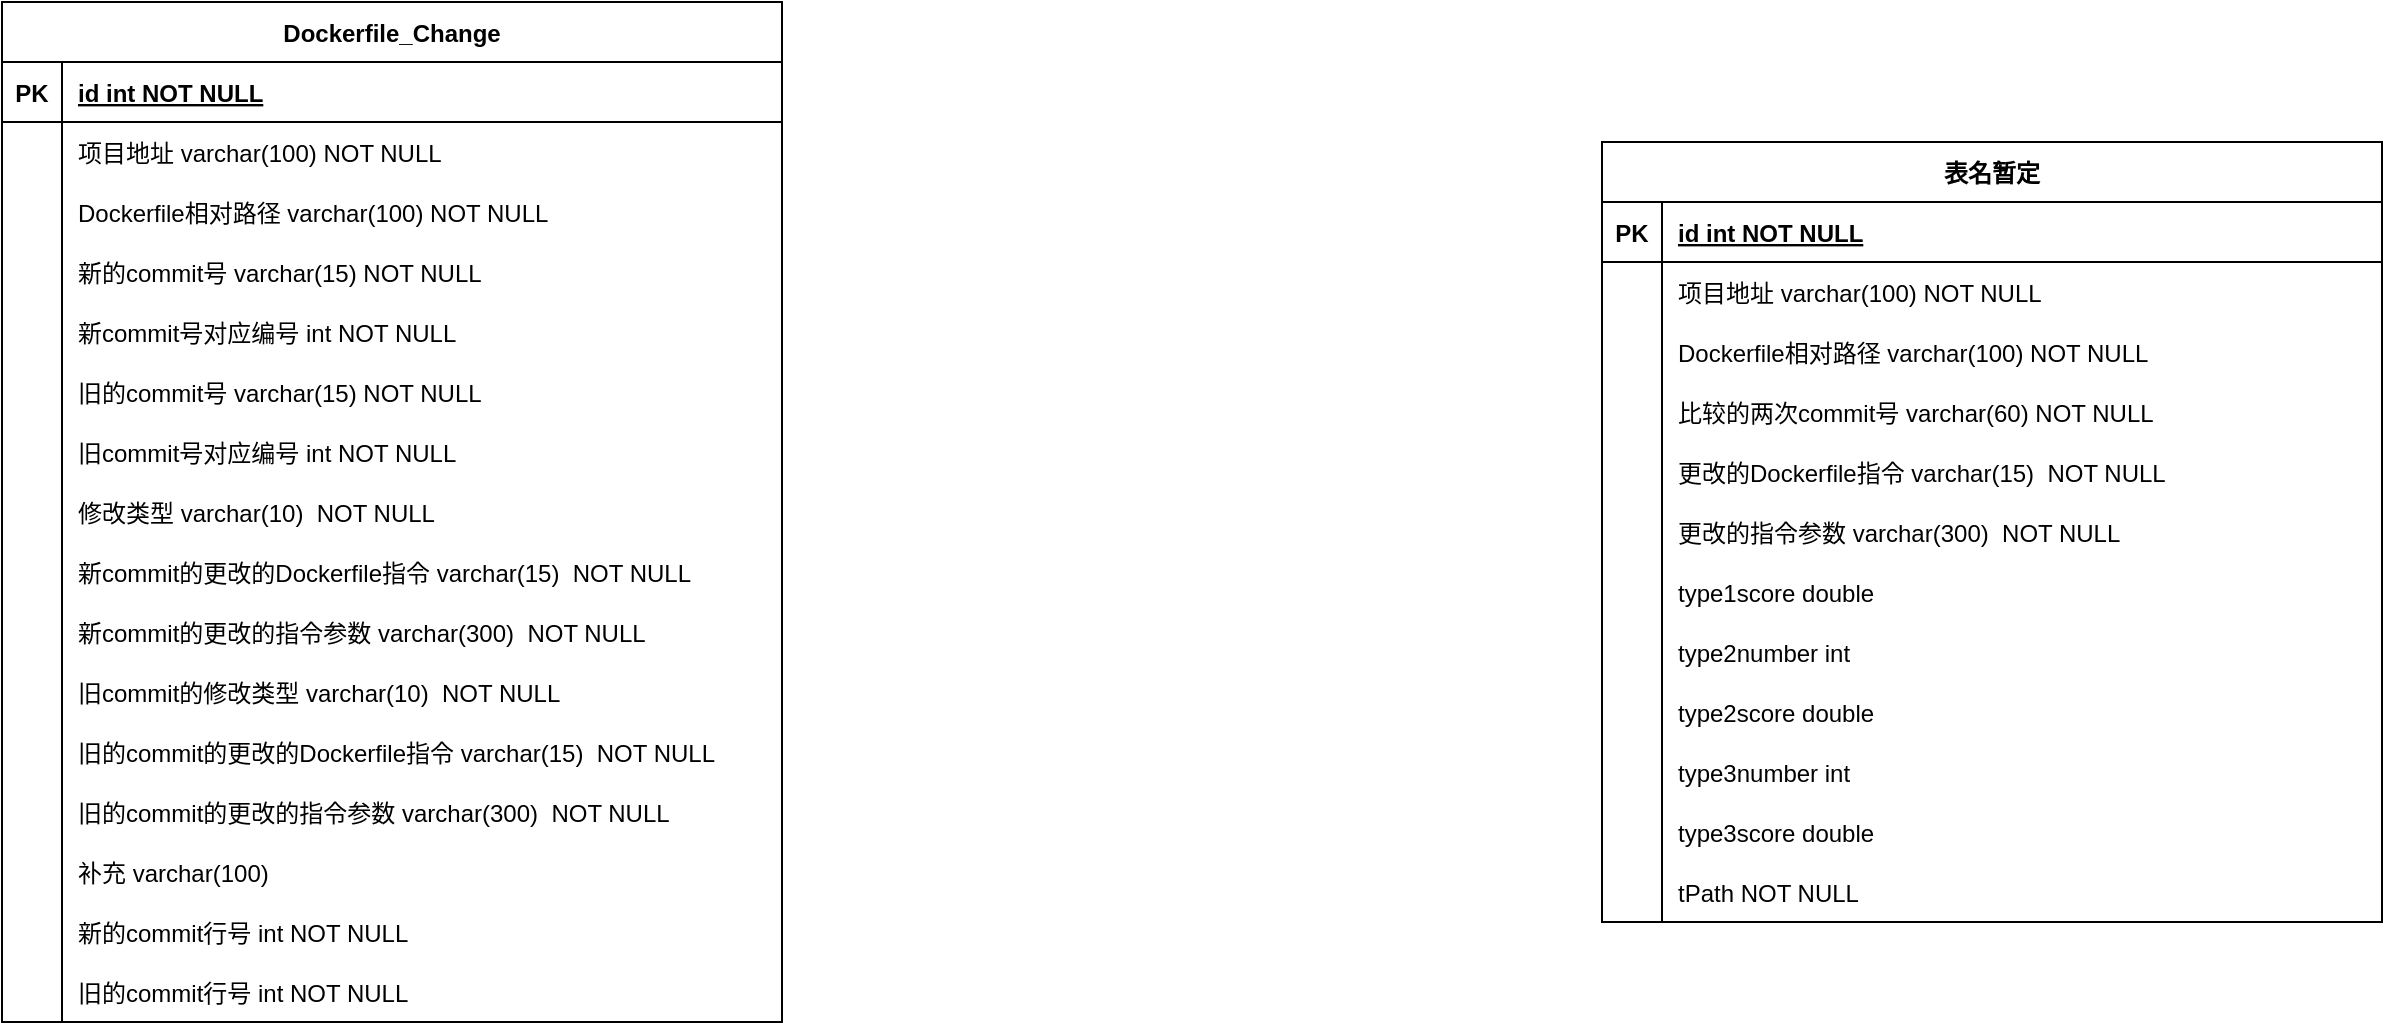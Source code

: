 <mxfile version="20.8.16" type="device"><diagram id="R2lEEEUBdFMjLlhIrx00" name="Page-1"><mxGraphModel dx="1434" dy="836" grid="1" gridSize="10" guides="1" tooltips="1" connect="1" arrows="1" fold="1" page="1" pageScale="1" pageWidth="2339" pageHeight="3300" math="0" shadow="0" extFonts="Permanent Marker^https://fonts.googleapis.com/css?family=Permanent+Marker"><root><mxCell id="0"/><mxCell id="1" parent="0"/><mxCell id="a6d0J7Xldb4bQpD7d6hi-81" value="Dockerfile_Change" style="shape=table;startSize=30;container=1;collapsible=1;childLayout=tableLayout;fixedRows=1;rowLines=0;fontStyle=1;align=center;resizeLast=1;" parent="1" vertex="1"><mxGeometry x="210" y="310" width="390" height="510" as="geometry"><mxRectangle x="210" y="420" width="90" height="30" as="alternateBounds"/></mxGeometry></mxCell><mxCell id="a6d0J7Xldb4bQpD7d6hi-82" value="" style="shape=partialRectangle;collapsible=0;dropTarget=0;pointerEvents=0;fillColor=none;points=[[0,0.5],[1,0.5]];portConstraint=eastwest;top=0;left=0;right=0;bottom=1;" parent="a6d0J7Xldb4bQpD7d6hi-81" vertex="1"><mxGeometry y="30" width="390" height="30" as="geometry"/></mxCell><mxCell id="a6d0J7Xldb4bQpD7d6hi-83" value="PK" style="shape=partialRectangle;overflow=hidden;connectable=0;fillColor=none;top=0;left=0;bottom=0;right=0;fontStyle=1;" parent="a6d0J7Xldb4bQpD7d6hi-82" vertex="1"><mxGeometry width="30" height="30" as="geometry"><mxRectangle width="30" height="30" as="alternateBounds"/></mxGeometry></mxCell><mxCell id="a6d0J7Xldb4bQpD7d6hi-84" value="id int NOT NULL " style="shape=partialRectangle;overflow=hidden;connectable=0;fillColor=none;top=0;left=0;bottom=0;right=0;align=left;spacingLeft=6;fontStyle=5;" parent="a6d0J7Xldb4bQpD7d6hi-82" vertex="1"><mxGeometry x="30" width="360" height="30" as="geometry"><mxRectangle width="360" height="30" as="alternateBounds"/></mxGeometry></mxCell><mxCell id="a6d0J7Xldb4bQpD7d6hi-85" value="" style="shape=partialRectangle;collapsible=0;dropTarget=0;pointerEvents=0;fillColor=none;points=[[0,0.5],[1,0.5]];portConstraint=eastwest;top=0;left=0;right=0;bottom=0;" parent="a6d0J7Xldb4bQpD7d6hi-81" vertex="1"><mxGeometry y="60" width="390" height="30" as="geometry"/></mxCell><mxCell id="a6d0J7Xldb4bQpD7d6hi-86" value="" style="shape=partialRectangle;overflow=hidden;connectable=0;fillColor=none;top=0;left=0;bottom=0;right=0;" parent="a6d0J7Xldb4bQpD7d6hi-85" vertex="1"><mxGeometry width="30" height="30" as="geometry"><mxRectangle width="30" height="30" as="alternateBounds"/></mxGeometry></mxCell><mxCell id="a6d0J7Xldb4bQpD7d6hi-87" value="项目地址 varchar(100) NOT NULL" style="shape=partialRectangle;overflow=hidden;connectable=0;fillColor=none;top=0;left=0;bottom=0;right=0;align=left;spacingLeft=6;" parent="a6d0J7Xldb4bQpD7d6hi-85" vertex="1"><mxGeometry x="30" width="360" height="30" as="geometry"><mxRectangle width="360" height="30" as="alternateBounds"/></mxGeometry></mxCell><mxCell id="a6d0J7Xldb4bQpD7d6hi-91" style="shape=partialRectangle;collapsible=0;dropTarget=0;pointerEvents=0;fillColor=none;points=[[0,0.5],[1,0.5]];portConstraint=eastwest;top=0;left=0;right=0;bottom=0;" parent="a6d0J7Xldb4bQpD7d6hi-81" vertex="1"><mxGeometry y="90" width="390" height="30" as="geometry"/></mxCell><mxCell id="a6d0J7Xldb4bQpD7d6hi-92" style="shape=partialRectangle;overflow=hidden;connectable=0;fillColor=none;top=0;left=0;bottom=0;right=0;" parent="a6d0J7Xldb4bQpD7d6hi-91" vertex="1"><mxGeometry width="30" height="30" as="geometry"><mxRectangle width="30" height="30" as="alternateBounds"/></mxGeometry></mxCell><mxCell id="a6d0J7Xldb4bQpD7d6hi-93" value="Dockerfile相对路径 varchar(100) NOT NULL" style="shape=partialRectangle;overflow=hidden;connectable=0;fillColor=none;top=0;left=0;bottom=0;right=0;align=left;spacingLeft=6;" parent="a6d0J7Xldb4bQpD7d6hi-91" vertex="1"><mxGeometry x="30" width="360" height="30" as="geometry"><mxRectangle width="360" height="30" as="alternateBounds"/></mxGeometry></mxCell><mxCell id="a6d0J7Xldb4bQpD7d6hi-94" style="shape=partialRectangle;collapsible=0;dropTarget=0;pointerEvents=0;fillColor=none;points=[[0,0.5],[1,0.5]];portConstraint=eastwest;top=0;left=0;right=0;bottom=0;" parent="a6d0J7Xldb4bQpD7d6hi-81" vertex="1"><mxGeometry y="120" width="390" height="30" as="geometry"/></mxCell><mxCell id="a6d0J7Xldb4bQpD7d6hi-95" style="shape=partialRectangle;overflow=hidden;connectable=0;fillColor=none;top=0;left=0;bottom=0;right=0;" parent="a6d0J7Xldb4bQpD7d6hi-94" vertex="1"><mxGeometry width="30" height="30" as="geometry"><mxRectangle width="30" height="30" as="alternateBounds"/></mxGeometry></mxCell><mxCell id="a6d0J7Xldb4bQpD7d6hi-96" value="新的commit号 varchar(15) NOT NULL" style="shape=partialRectangle;overflow=hidden;connectable=0;fillColor=none;top=0;left=0;bottom=0;right=0;align=left;spacingLeft=6;" parent="a6d0J7Xldb4bQpD7d6hi-94" vertex="1"><mxGeometry x="30" width="360" height="30" as="geometry"><mxRectangle width="360" height="30" as="alternateBounds"/></mxGeometry></mxCell><mxCell id="dY8TwkPUOMds6dmqS78L-44" style="shape=partialRectangle;collapsible=0;dropTarget=0;pointerEvents=0;fillColor=none;points=[[0,0.5],[1,0.5]];portConstraint=eastwest;top=0;left=0;right=0;bottom=0;" vertex="1" parent="a6d0J7Xldb4bQpD7d6hi-81"><mxGeometry y="150" width="390" height="30" as="geometry"/></mxCell><mxCell id="dY8TwkPUOMds6dmqS78L-45" style="shape=partialRectangle;overflow=hidden;connectable=0;fillColor=none;top=0;left=0;bottom=0;right=0;" vertex="1" parent="dY8TwkPUOMds6dmqS78L-44"><mxGeometry width="30" height="30" as="geometry"><mxRectangle width="30" height="30" as="alternateBounds"/></mxGeometry></mxCell><mxCell id="dY8TwkPUOMds6dmqS78L-46" value="新commit号对应编号 int NOT NULL" style="shape=partialRectangle;overflow=hidden;connectable=0;fillColor=none;top=0;left=0;bottom=0;right=0;align=left;spacingLeft=6;" vertex="1" parent="dY8TwkPUOMds6dmqS78L-44"><mxGeometry x="30" width="360" height="30" as="geometry"><mxRectangle width="360" height="30" as="alternateBounds"/></mxGeometry></mxCell><mxCell id="dY8TwkPUOMds6dmqS78L-41" style="shape=partialRectangle;collapsible=0;dropTarget=0;pointerEvents=0;fillColor=none;points=[[0,0.5],[1,0.5]];portConstraint=eastwest;top=0;left=0;right=0;bottom=0;" vertex="1" parent="a6d0J7Xldb4bQpD7d6hi-81"><mxGeometry y="180" width="390" height="30" as="geometry"/></mxCell><mxCell id="dY8TwkPUOMds6dmqS78L-42" style="shape=partialRectangle;overflow=hidden;connectable=0;fillColor=none;top=0;left=0;bottom=0;right=0;" vertex="1" parent="dY8TwkPUOMds6dmqS78L-41"><mxGeometry width="30" height="30" as="geometry"><mxRectangle width="30" height="30" as="alternateBounds"/></mxGeometry></mxCell><mxCell id="dY8TwkPUOMds6dmqS78L-43" value="旧的commit号 varchar(15) NOT NULL" style="shape=partialRectangle;overflow=hidden;connectable=0;fillColor=none;top=0;left=0;bottom=0;right=0;align=left;spacingLeft=6;" vertex="1" parent="dY8TwkPUOMds6dmqS78L-41"><mxGeometry x="30" width="360" height="30" as="geometry"><mxRectangle width="360" height="30" as="alternateBounds"/></mxGeometry></mxCell><mxCell id="dY8TwkPUOMds6dmqS78L-38" style="shape=partialRectangle;collapsible=0;dropTarget=0;pointerEvents=0;fillColor=none;points=[[0,0.5],[1,0.5]];portConstraint=eastwest;top=0;left=0;right=0;bottom=0;" vertex="1" parent="a6d0J7Xldb4bQpD7d6hi-81"><mxGeometry y="210" width="390" height="30" as="geometry"/></mxCell><mxCell id="dY8TwkPUOMds6dmqS78L-39" style="shape=partialRectangle;overflow=hidden;connectable=0;fillColor=none;top=0;left=0;bottom=0;right=0;" vertex="1" parent="dY8TwkPUOMds6dmqS78L-38"><mxGeometry width="30" height="30" as="geometry"><mxRectangle width="30" height="30" as="alternateBounds"/></mxGeometry></mxCell><mxCell id="dY8TwkPUOMds6dmqS78L-40" value="旧commit号对应编号 int NOT NULL" style="shape=partialRectangle;overflow=hidden;connectable=0;fillColor=none;top=0;left=0;bottom=0;right=0;align=left;spacingLeft=6;" vertex="1" parent="dY8TwkPUOMds6dmqS78L-38"><mxGeometry x="30" width="360" height="30" as="geometry"><mxRectangle width="360" height="30" as="alternateBounds"/></mxGeometry></mxCell><mxCell id="dY8TwkPUOMds6dmqS78L-47" style="shape=partialRectangle;collapsible=0;dropTarget=0;pointerEvents=0;fillColor=none;points=[[0,0.5],[1,0.5]];portConstraint=eastwest;top=0;left=0;right=0;bottom=0;" vertex="1" parent="a6d0J7Xldb4bQpD7d6hi-81"><mxGeometry y="240" width="390" height="30" as="geometry"/></mxCell><mxCell id="dY8TwkPUOMds6dmqS78L-48" style="shape=partialRectangle;overflow=hidden;connectable=0;fillColor=none;top=0;left=0;bottom=0;right=0;" vertex="1" parent="dY8TwkPUOMds6dmqS78L-47"><mxGeometry width="30" height="30" as="geometry"><mxRectangle width="30" height="30" as="alternateBounds"/></mxGeometry></mxCell><mxCell id="dY8TwkPUOMds6dmqS78L-49" value="修改类型 varchar(10)  NOT NULL" style="shape=partialRectangle;overflow=hidden;connectable=0;fillColor=none;top=0;left=0;bottom=0;right=0;align=left;spacingLeft=6;" vertex="1" parent="dY8TwkPUOMds6dmqS78L-47"><mxGeometry x="30" width="360" height="30" as="geometry"><mxRectangle width="360" height="30" as="alternateBounds"/></mxGeometry></mxCell><mxCell id="a6d0J7Xldb4bQpD7d6hi-97" style="shape=partialRectangle;collapsible=0;dropTarget=0;pointerEvents=0;fillColor=none;points=[[0,0.5],[1,0.5]];portConstraint=eastwest;top=0;left=0;right=0;bottom=0;" parent="a6d0J7Xldb4bQpD7d6hi-81" vertex="1"><mxGeometry y="270" width="390" height="30" as="geometry"/></mxCell><mxCell id="a6d0J7Xldb4bQpD7d6hi-98" style="shape=partialRectangle;overflow=hidden;connectable=0;fillColor=none;top=0;left=0;bottom=0;right=0;" parent="a6d0J7Xldb4bQpD7d6hi-97" vertex="1"><mxGeometry width="30" height="30" as="geometry"><mxRectangle width="30" height="30" as="alternateBounds"/></mxGeometry></mxCell><mxCell id="a6d0J7Xldb4bQpD7d6hi-99" value="新commit的更改的Dockerfile指令 varchar(15)  NOT NULL" style="shape=partialRectangle;overflow=hidden;connectable=0;fillColor=none;top=0;left=0;bottom=0;right=0;align=left;spacingLeft=6;" parent="a6d0J7Xldb4bQpD7d6hi-97" vertex="1"><mxGeometry x="30" width="360" height="30" as="geometry"><mxRectangle width="360" height="30" as="alternateBounds"/></mxGeometry></mxCell><mxCell id="dY8TwkPUOMds6dmqS78L-63" style="shape=partialRectangle;collapsible=0;dropTarget=0;pointerEvents=0;fillColor=none;points=[[0,0.5],[1,0.5]];portConstraint=eastwest;top=0;left=0;right=0;bottom=0;" vertex="1" parent="a6d0J7Xldb4bQpD7d6hi-81"><mxGeometry y="300" width="390" height="30" as="geometry"/></mxCell><mxCell id="dY8TwkPUOMds6dmqS78L-64" style="shape=partialRectangle;overflow=hidden;connectable=0;fillColor=none;top=0;left=0;bottom=0;right=0;" vertex="1" parent="dY8TwkPUOMds6dmqS78L-63"><mxGeometry width="30" height="30" as="geometry"><mxRectangle width="30" height="30" as="alternateBounds"/></mxGeometry></mxCell><mxCell id="dY8TwkPUOMds6dmqS78L-65" value="新commit的更改的指令参数 varchar(300)  NOT NULL" style="shape=partialRectangle;overflow=hidden;connectable=0;fillColor=none;top=0;left=0;bottom=0;right=0;align=left;spacingLeft=6;" vertex="1" parent="dY8TwkPUOMds6dmqS78L-63"><mxGeometry x="30" width="360" height="30" as="geometry"><mxRectangle width="360" height="30" as="alternateBounds"/></mxGeometry></mxCell><mxCell id="dY8TwkPUOMds6dmqS78L-66" style="shape=partialRectangle;collapsible=0;dropTarget=0;pointerEvents=0;fillColor=none;points=[[0,0.5],[1,0.5]];portConstraint=eastwest;top=0;left=0;right=0;bottom=0;" vertex="1" parent="a6d0J7Xldb4bQpD7d6hi-81"><mxGeometry y="330" width="390" height="30" as="geometry"/></mxCell><mxCell id="dY8TwkPUOMds6dmqS78L-67" style="shape=partialRectangle;overflow=hidden;connectable=0;fillColor=none;top=0;left=0;bottom=0;right=0;" vertex="1" parent="dY8TwkPUOMds6dmqS78L-66"><mxGeometry width="30" height="30" as="geometry"><mxRectangle width="30" height="30" as="alternateBounds"/></mxGeometry></mxCell><mxCell id="dY8TwkPUOMds6dmqS78L-68" value="旧commit的修改类型 varchar(10)  NOT NULL" style="shape=partialRectangle;overflow=hidden;connectable=0;fillColor=none;top=0;left=0;bottom=0;right=0;align=left;spacingLeft=6;" vertex="1" parent="dY8TwkPUOMds6dmqS78L-66"><mxGeometry x="30" width="360" height="30" as="geometry"><mxRectangle width="360" height="30" as="alternateBounds"/></mxGeometry></mxCell><mxCell id="dY8TwkPUOMds6dmqS78L-60" style="shape=partialRectangle;collapsible=0;dropTarget=0;pointerEvents=0;fillColor=none;points=[[0,0.5],[1,0.5]];portConstraint=eastwest;top=0;left=0;right=0;bottom=0;" vertex="1" parent="a6d0J7Xldb4bQpD7d6hi-81"><mxGeometry y="360" width="390" height="30" as="geometry"/></mxCell><mxCell id="dY8TwkPUOMds6dmqS78L-61" style="shape=partialRectangle;overflow=hidden;connectable=0;fillColor=none;top=0;left=0;bottom=0;right=0;" vertex="1" parent="dY8TwkPUOMds6dmqS78L-60"><mxGeometry width="30" height="30" as="geometry"><mxRectangle width="30" height="30" as="alternateBounds"/></mxGeometry></mxCell><mxCell id="dY8TwkPUOMds6dmqS78L-62" value="旧的commit的更改的Dockerfile指令 varchar(15)  NOT NULL" style="shape=partialRectangle;overflow=hidden;connectable=0;fillColor=none;top=0;left=0;bottom=0;right=0;align=left;spacingLeft=6;" vertex="1" parent="dY8TwkPUOMds6dmqS78L-60"><mxGeometry x="30" width="360" height="30" as="geometry"><mxRectangle width="360" height="30" as="alternateBounds"/></mxGeometry></mxCell><mxCell id="a6d0J7Xldb4bQpD7d6hi-100" style="shape=partialRectangle;collapsible=0;dropTarget=0;pointerEvents=0;fillColor=none;points=[[0,0.5],[1,0.5]];portConstraint=eastwest;top=0;left=0;right=0;bottom=0;" parent="a6d0J7Xldb4bQpD7d6hi-81" vertex="1"><mxGeometry y="390" width="390" height="30" as="geometry"/></mxCell><mxCell id="a6d0J7Xldb4bQpD7d6hi-101" style="shape=partialRectangle;overflow=hidden;connectable=0;fillColor=none;top=0;left=0;bottom=0;right=0;" parent="a6d0J7Xldb4bQpD7d6hi-100" vertex="1"><mxGeometry width="30" height="30" as="geometry"><mxRectangle width="30" height="30" as="alternateBounds"/></mxGeometry></mxCell><mxCell id="a6d0J7Xldb4bQpD7d6hi-102" value="旧的commit的更改的指令参数 varchar(300)  NOT NULL" style="shape=partialRectangle;overflow=hidden;connectable=0;fillColor=none;top=0;left=0;bottom=0;right=0;align=left;spacingLeft=6;" parent="a6d0J7Xldb4bQpD7d6hi-100" vertex="1"><mxGeometry x="30" width="360" height="30" as="geometry"><mxRectangle width="360" height="30" as="alternateBounds"/></mxGeometry></mxCell><mxCell id="dY8TwkPUOMds6dmqS78L-50" style="shape=partialRectangle;collapsible=0;dropTarget=0;pointerEvents=0;fillColor=none;points=[[0,0.5],[1,0.5]];portConstraint=eastwest;top=0;left=0;right=0;bottom=0;" vertex="1" parent="a6d0J7Xldb4bQpD7d6hi-81"><mxGeometry y="420" width="390" height="30" as="geometry"/></mxCell><mxCell id="dY8TwkPUOMds6dmqS78L-51" style="shape=partialRectangle;overflow=hidden;connectable=0;fillColor=none;top=0;left=0;bottom=0;right=0;" vertex="1" parent="dY8TwkPUOMds6dmqS78L-50"><mxGeometry width="30" height="30" as="geometry"><mxRectangle width="30" height="30" as="alternateBounds"/></mxGeometry></mxCell><mxCell id="dY8TwkPUOMds6dmqS78L-52" value="补充 varchar(100) " style="shape=partialRectangle;overflow=hidden;connectable=0;fillColor=none;top=0;left=0;bottom=0;right=0;align=left;spacingLeft=6;" vertex="1" parent="dY8TwkPUOMds6dmqS78L-50"><mxGeometry x="30" width="360" height="30" as="geometry"><mxRectangle width="360" height="30" as="alternateBounds"/></mxGeometry></mxCell><mxCell id="dY8TwkPUOMds6dmqS78L-53" style="shape=partialRectangle;collapsible=0;dropTarget=0;pointerEvents=0;fillColor=none;points=[[0,0.5],[1,0.5]];portConstraint=eastwest;top=0;left=0;right=0;bottom=0;" vertex="1" parent="a6d0J7Xldb4bQpD7d6hi-81"><mxGeometry y="450" width="390" height="30" as="geometry"/></mxCell><mxCell id="dY8TwkPUOMds6dmqS78L-54" style="shape=partialRectangle;overflow=hidden;connectable=0;fillColor=none;top=0;left=0;bottom=0;right=0;" vertex="1" parent="dY8TwkPUOMds6dmqS78L-53"><mxGeometry width="30" height="30" as="geometry"><mxRectangle width="30" height="30" as="alternateBounds"/></mxGeometry></mxCell><mxCell id="dY8TwkPUOMds6dmqS78L-55" value="新的commit行号 int NOT NULL" style="shape=partialRectangle;overflow=hidden;connectable=0;fillColor=none;top=0;left=0;bottom=0;right=0;align=left;spacingLeft=6;" vertex="1" parent="dY8TwkPUOMds6dmqS78L-53"><mxGeometry x="30" width="360" height="30" as="geometry"><mxRectangle width="360" height="30" as="alternateBounds"/></mxGeometry></mxCell><mxCell id="dY8TwkPUOMds6dmqS78L-56" style="shape=partialRectangle;collapsible=0;dropTarget=0;pointerEvents=0;fillColor=none;points=[[0,0.5],[1,0.5]];portConstraint=eastwest;top=0;left=0;right=0;bottom=0;" vertex="1" parent="a6d0J7Xldb4bQpD7d6hi-81"><mxGeometry y="480" width="390" height="30" as="geometry"/></mxCell><mxCell id="dY8TwkPUOMds6dmqS78L-57" style="shape=partialRectangle;overflow=hidden;connectable=0;fillColor=none;top=0;left=0;bottom=0;right=0;" vertex="1" parent="dY8TwkPUOMds6dmqS78L-56"><mxGeometry width="30" height="30" as="geometry"><mxRectangle width="30" height="30" as="alternateBounds"/></mxGeometry></mxCell><mxCell id="dY8TwkPUOMds6dmqS78L-58" value="旧的commit行号 int NOT NULL" style="shape=partialRectangle;overflow=hidden;connectable=0;fillColor=none;top=0;left=0;bottom=0;right=0;align=left;spacingLeft=6;" vertex="1" parent="dY8TwkPUOMds6dmqS78L-56"><mxGeometry x="30" width="360" height="30" as="geometry"><mxRectangle width="360" height="30" as="alternateBounds"/></mxGeometry></mxCell><mxCell id="dY8TwkPUOMds6dmqS78L-1" value="表名暂定" style="shape=table;startSize=30;container=1;collapsible=1;childLayout=tableLayout;fixedRows=1;rowLines=0;fontStyle=1;align=center;resizeLast=1;" vertex="1" parent="1"><mxGeometry x="1010" y="380" width="390" height="390" as="geometry"><mxRectangle x="120" y="120" width="90" height="30" as="alternateBounds"/></mxGeometry></mxCell><mxCell id="dY8TwkPUOMds6dmqS78L-2" value="" style="shape=partialRectangle;collapsible=0;dropTarget=0;pointerEvents=0;fillColor=none;points=[[0,0.5],[1,0.5]];portConstraint=eastwest;top=0;left=0;right=0;bottom=1;" vertex="1" parent="dY8TwkPUOMds6dmqS78L-1"><mxGeometry y="30" width="390" height="30" as="geometry"/></mxCell><mxCell id="dY8TwkPUOMds6dmqS78L-3" value="PK" style="shape=partialRectangle;overflow=hidden;connectable=0;fillColor=none;top=0;left=0;bottom=0;right=0;fontStyle=1;" vertex="1" parent="dY8TwkPUOMds6dmqS78L-2"><mxGeometry width="30" height="30" as="geometry"><mxRectangle width="30" height="30" as="alternateBounds"/></mxGeometry></mxCell><mxCell id="dY8TwkPUOMds6dmqS78L-4" value="id int NOT NULL " style="shape=partialRectangle;overflow=hidden;connectable=0;fillColor=none;top=0;left=0;bottom=0;right=0;align=left;spacingLeft=6;fontStyle=5;" vertex="1" parent="dY8TwkPUOMds6dmqS78L-2"><mxGeometry x="30" width="360" height="30" as="geometry"><mxRectangle width="360" height="30" as="alternateBounds"/></mxGeometry></mxCell><mxCell id="dY8TwkPUOMds6dmqS78L-5" value="" style="shape=partialRectangle;collapsible=0;dropTarget=0;pointerEvents=0;fillColor=none;points=[[0,0.5],[1,0.5]];portConstraint=eastwest;top=0;left=0;right=0;bottom=0;" vertex="1" parent="dY8TwkPUOMds6dmqS78L-1"><mxGeometry y="60" width="390" height="30" as="geometry"/></mxCell><mxCell id="dY8TwkPUOMds6dmqS78L-6" value="" style="shape=partialRectangle;overflow=hidden;connectable=0;fillColor=none;top=0;left=0;bottom=0;right=0;" vertex="1" parent="dY8TwkPUOMds6dmqS78L-5"><mxGeometry width="30" height="30" as="geometry"><mxRectangle width="30" height="30" as="alternateBounds"/></mxGeometry></mxCell><mxCell id="dY8TwkPUOMds6dmqS78L-7" value="项目地址 varchar(100) NOT NULL" style="shape=partialRectangle;overflow=hidden;connectable=0;fillColor=none;top=0;left=0;bottom=0;right=0;align=left;spacingLeft=6;" vertex="1" parent="dY8TwkPUOMds6dmqS78L-5"><mxGeometry x="30" width="360" height="30" as="geometry"><mxRectangle width="360" height="30" as="alternateBounds"/></mxGeometry></mxCell><mxCell id="dY8TwkPUOMds6dmqS78L-8" style="shape=partialRectangle;collapsible=0;dropTarget=0;pointerEvents=0;fillColor=none;points=[[0,0.5],[1,0.5]];portConstraint=eastwest;top=0;left=0;right=0;bottom=0;" vertex="1" parent="dY8TwkPUOMds6dmqS78L-1"><mxGeometry y="90" width="390" height="30" as="geometry"/></mxCell><mxCell id="dY8TwkPUOMds6dmqS78L-9" style="shape=partialRectangle;overflow=hidden;connectable=0;fillColor=none;top=0;left=0;bottom=0;right=0;" vertex="1" parent="dY8TwkPUOMds6dmqS78L-8"><mxGeometry width="30" height="30" as="geometry"><mxRectangle width="30" height="30" as="alternateBounds"/></mxGeometry></mxCell><mxCell id="dY8TwkPUOMds6dmqS78L-10" value="Dockerfile相对路径 varchar(100) NOT NULL" style="shape=partialRectangle;overflow=hidden;connectable=0;fillColor=none;top=0;left=0;bottom=0;right=0;align=left;spacingLeft=6;" vertex="1" parent="dY8TwkPUOMds6dmqS78L-8"><mxGeometry x="30" width="360" height="30" as="geometry"><mxRectangle width="360" height="30" as="alternateBounds"/></mxGeometry></mxCell><mxCell id="dY8TwkPUOMds6dmqS78L-11" style="shape=partialRectangle;collapsible=0;dropTarget=0;pointerEvents=0;fillColor=none;points=[[0,0.5],[1,0.5]];portConstraint=eastwest;top=0;left=0;right=0;bottom=0;" vertex="1" parent="dY8TwkPUOMds6dmqS78L-1"><mxGeometry y="120" width="390" height="30" as="geometry"/></mxCell><mxCell id="dY8TwkPUOMds6dmqS78L-12" style="shape=partialRectangle;overflow=hidden;connectable=0;fillColor=none;top=0;left=0;bottom=0;right=0;" vertex="1" parent="dY8TwkPUOMds6dmqS78L-11"><mxGeometry width="30" height="30" as="geometry"><mxRectangle width="30" height="30" as="alternateBounds"/></mxGeometry></mxCell><mxCell id="dY8TwkPUOMds6dmqS78L-13" value="比较的两次commit号 varchar(60) NOT NULL" style="shape=partialRectangle;overflow=hidden;connectable=0;fillColor=none;top=0;left=0;bottom=0;right=0;align=left;spacingLeft=6;" vertex="1" parent="dY8TwkPUOMds6dmqS78L-11"><mxGeometry x="30" width="360" height="30" as="geometry"><mxRectangle width="360" height="30" as="alternateBounds"/></mxGeometry></mxCell><mxCell id="dY8TwkPUOMds6dmqS78L-14" style="shape=partialRectangle;collapsible=0;dropTarget=0;pointerEvents=0;fillColor=none;points=[[0,0.5],[1,0.5]];portConstraint=eastwest;top=0;left=0;right=0;bottom=0;" vertex="1" parent="dY8TwkPUOMds6dmqS78L-1"><mxGeometry y="150" width="390" height="30" as="geometry"/></mxCell><mxCell id="dY8TwkPUOMds6dmqS78L-15" style="shape=partialRectangle;overflow=hidden;connectable=0;fillColor=none;top=0;left=0;bottom=0;right=0;" vertex="1" parent="dY8TwkPUOMds6dmqS78L-14"><mxGeometry width="30" height="30" as="geometry"><mxRectangle width="30" height="30" as="alternateBounds"/></mxGeometry></mxCell><mxCell id="dY8TwkPUOMds6dmqS78L-16" value="更改的Dockerfile指令 varchar(15)  NOT NULL" style="shape=partialRectangle;overflow=hidden;connectable=0;fillColor=none;top=0;left=0;bottom=0;right=0;align=left;spacingLeft=6;" vertex="1" parent="dY8TwkPUOMds6dmqS78L-14"><mxGeometry x="30" width="360" height="30" as="geometry"><mxRectangle width="360" height="30" as="alternateBounds"/></mxGeometry></mxCell><mxCell id="dY8TwkPUOMds6dmqS78L-17" style="shape=partialRectangle;collapsible=0;dropTarget=0;pointerEvents=0;fillColor=none;points=[[0,0.5],[1,0.5]];portConstraint=eastwest;top=0;left=0;right=0;bottom=0;" vertex="1" parent="dY8TwkPUOMds6dmqS78L-1"><mxGeometry y="180" width="390" height="30" as="geometry"/></mxCell><mxCell id="dY8TwkPUOMds6dmqS78L-18" style="shape=partialRectangle;overflow=hidden;connectable=0;fillColor=none;top=0;left=0;bottom=0;right=0;" vertex="1" parent="dY8TwkPUOMds6dmqS78L-17"><mxGeometry width="30" height="30" as="geometry"><mxRectangle width="30" height="30" as="alternateBounds"/></mxGeometry></mxCell><mxCell id="dY8TwkPUOMds6dmqS78L-19" value="更改的指令参数 varchar(300)  NOT NULL" style="shape=partialRectangle;overflow=hidden;connectable=0;fillColor=none;top=0;left=0;bottom=0;right=0;align=left;spacingLeft=6;" vertex="1" parent="dY8TwkPUOMds6dmqS78L-17"><mxGeometry x="30" width="360" height="30" as="geometry"><mxRectangle width="360" height="30" as="alternateBounds"/></mxGeometry></mxCell><mxCell id="dY8TwkPUOMds6dmqS78L-20" style="shape=partialRectangle;collapsible=0;dropTarget=0;pointerEvents=0;fillColor=none;points=[[0,0.5],[1,0.5]];portConstraint=eastwest;top=0;left=0;right=0;bottom=0;" vertex="1" parent="dY8TwkPUOMds6dmqS78L-1"><mxGeometry y="210" width="390" height="30" as="geometry"/></mxCell><mxCell id="dY8TwkPUOMds6dmqS78L-21" style="shape=partialRectangle;overflow=hidden;connectable=0;fillColor=none;top=0;left=0;bottom=0;right=0;" vertex="1" parent="dY8TwkPUOMds6dmqS78L-20"><mxGeometry width="30" height="30" as="geometry"><mxRectangle width="30" height="30" as="alternateBounds"/></mxGeometry></mxCell><mxCell id="dY8TwkPUOMds6dmqS78L-22" value="type1score double" style="shape=partialRectangle;overflow=hidden;connectable=0;fillColor=none;top=0;left=0;bottom=0;right=0;align=left;spacingLeft=6;" vertex="1" parent="dY8TwkPUOMds6dmqS78L-20"><mxGeometry x="30" width="360" height="30" as="geometry"><mxRectangle width="360" height="30" as="alternateBounds"/></mxGeometry></mxCell><mxCell id="dY8TwkPUOMds6dmqS78L-23" style="shape=partialRectangle;collapsible=0;dropTarget=0;pointerEvents=0;fillColor=none;points=[[0,0.5],[1,0.5]];portConstraint=eastwest;top=0;left=0;right=0;bottom=0;" vertex="1" parent="dY8TwkPUOMds6dmqS78L-1"><mxGeometry y="240" width="390" height="30" as="geometry"/></mxCell><mxCell id="dY8TwkPUOMds6dmqS78L-24" style="shape=partialRectangle;overflow=hidden;connectable=0;fillColor=none;top=0;left=0;bottom=0;right=0;" vertex="1" parent="dY8TwkPUOMds6dmqS78L-23"><mxGeometry width="30" height="30" as="geometry"><mxRectangle width="30" height="30" as="alternateBounds"/></mxGeometry></mxCell><mxCell id="dY8TwkPUOMds6dmqS78L-25" value="type2number int" style="shape=partialRectangle;overflow=hidden;connectable=0;fillColor=none;top=0;left=0;bottom=0;right=0;align=left;spacingLeft=6;" vertex="1" parent="dY8TwkPUOMds6dmqS78L-23"><mxGeometry x="30" width="360" height="30" as="geometry"><mxRectangle width="360" height="30" as="alternateBounds"/></mxGeometry></mxCell><mxCell id="dY8TwkPUOMds6dmqS78L-26" style="shape=partialRectangle;collapsible=0;dropTarget=0;pointerEvents=0;fillColor=none;points=[[0,0.5],[1,0.5]];portConstraint=eastwest;top=0;left=0;right=0;bottom=0;" vertex="1" parent="dY8TwkPUOMds6dmqS78L-1"><mxGeometry y="270" width="390" height="30" as="geometry"/></mxCell><mxCell id="dY8TwkPUOMds6dmqS78L-27" style="shape=partialRectangle;overflow=hidden;connectable=0;fillColor=none;top=0;left=0;bottom=0;right=0;" vertex="1" parent="dY8TwkPUOMds6dmqS78L-26"><mxGeometry width="30" height="30" as="geometry"><mxRectangle width="30" height="30" as="alternateBounds"/></mxGeometry></mxCell><mxCell id="dY8TwkPUOMds6dmqS78L-28" value="type2score double" style="shape=partialRectangle;overflow=hidden;connectable=0;fillColor=none;top=0;left=0;bottom=0;right=0;align=left;spacingLeft=6;" vertex="1" parent="dY8TwkPUOMds6dmqS78L-26"><mxGeometry x="30" width="360" height="30" as="geometry"><mxRectangle width="360" height="30" as="alternateBounds"/></mxGeometry></mxCell><mxCell id="dY8TwkPUOMds6dmqS78L-29" style="shape=partialRectangle;collapsible=0;dropTarget=0;pointerEvents=0;fillColor=none;points=[[0,0.5],[1,0.5]];portConstraint=eastwest;top=0;left=0;right=0;bottom=0;" vertex="1" parent="dY8TwkPUOMds6dmqS78L-1"><mxGeometry y="300" width="390" height="30" as="geometry"/></mxCell><mxCell id="dY8TwkPUOMds6dmqS78L-30" style="shape=partialRectangle;overflow=hidden;connectable=0;fillColor=none;top=0;left=0;bottom=0;right=0;" vertex="1" parent="dY8TwkPUOMds6dmqS78L-29"><mxGeometry width="30" height="30" as="geometry"><mxRectangle width="30" height="30" as="alternateBounds"/></mxGeometry></mxCell><mxCell id="dY8TwkPUOMds6dmqS78L-31" value="type3number int" style="shape=partialRectangle;overflow=hidden;connectable=0;fillColor=none;top=0;left=0;bottom=0;right=0;align=left;spacingLeft=6;" vertex="1" parent="dY8TwkPUOMds6dmqS78L-29"><mxGeometry x="30" width="360" height="30" as="geometry"><mxRectangle width="360" height="30" as="alternateBounds"/></mxGeometry></mxCell><mxCell id="dY8TwkPUOMds6dmqS78L-32" style="shape=partialRectangle;collapsible=0;dropTarget=0;pointerEvents=0;fillColor=none;points=[[0,0.5],[1,0.5]];portConstraint=eastwest;top=0;left=0;right=0;bottom=0;" vertex="1" parent="dY8TwkPUOMds6dmqS78L-1"><mxGeometry y="330" width="390" height="30" as="geometry"/></mxCell><mxCell id="dY8TwkPUOMds6dmqS78L-33" style="shape=partialRectangle;overflow=hidden;connectable=0;fillColor=none;top=0;left=0;bottom=0;right=0;" vertex="1" parent="dY8TwkPUOMds6dmqS78L-32"><mxGeometry width="30" height="30" as="geometry"><mxRectangle width="30" height="30" as="alternateBounds"/></mxGeometry></mxCell><mxCell id="dY8TwkPUOMds6dmqS78L-34" value="type3score double" style="shape=partialRectangle;overflow=hidden;connectable=0;fillColor=none;top=0;left=0;bottom=0;right=0;align=left;spacingLeft=6;" vertex="1" parent="dY8TwkPUOMds6dmqS78L-32"><mxGeometry x="30" width="360" height="30" as="geometry"><mxRectangle width="360" height="30" as="alternateBounds"/></mxGeometry></mxCell><mxCell id="dY8TwkPUOMds6dmqS78L-35" style="shape=partialRectangle;collapsible=0;dropTarget=0;pointerEvents=0;fillColor=none;points=[[0,0.5],[1,0.5]];portConstraint=eastwest;top=0;left=0;right=0;bottom=0;" vertex="1" parent="dY8TwkPUOMds6dmqS78L-1"><mxGeometry y="360" width="390" height="30" as="geometry"/></mxCell><mxCell id="dY8TwkPUOMds6dmqS78L-36" style="shape=partialRectangle;overflow=hidden;connectable=0;fillColor=none;top=0;left=0;bottom=0;right=0;" vertex="1" parent="dY8TwkPUOMds6dmqS78L-35"><mxGeometry width="30" height="30" as="geometry"><mxRectangle width="30" height="30" as="alternateBounds"/></mxGeometry></mxCell><mxCell id="dY8TwkPUOMds6dmqS78L-37" value="tPath NOT NULL" style="shape=partialRectangle;overflow=hidden;connectable=0;fillColor=none;top=0;left=0;bottom=0;right=0;align=left;spacingLeft=6;" vertex="1" parent="dY8TwkPUOMds6dmqS78L-35"><mxGeometry x="30" width="360" height="30" as="geometry"><mxRectangle width="360" height="30" as="alternateBounds"/></mxGeometry></mxCell></root></mxGraphModel></diagram></mxfile>